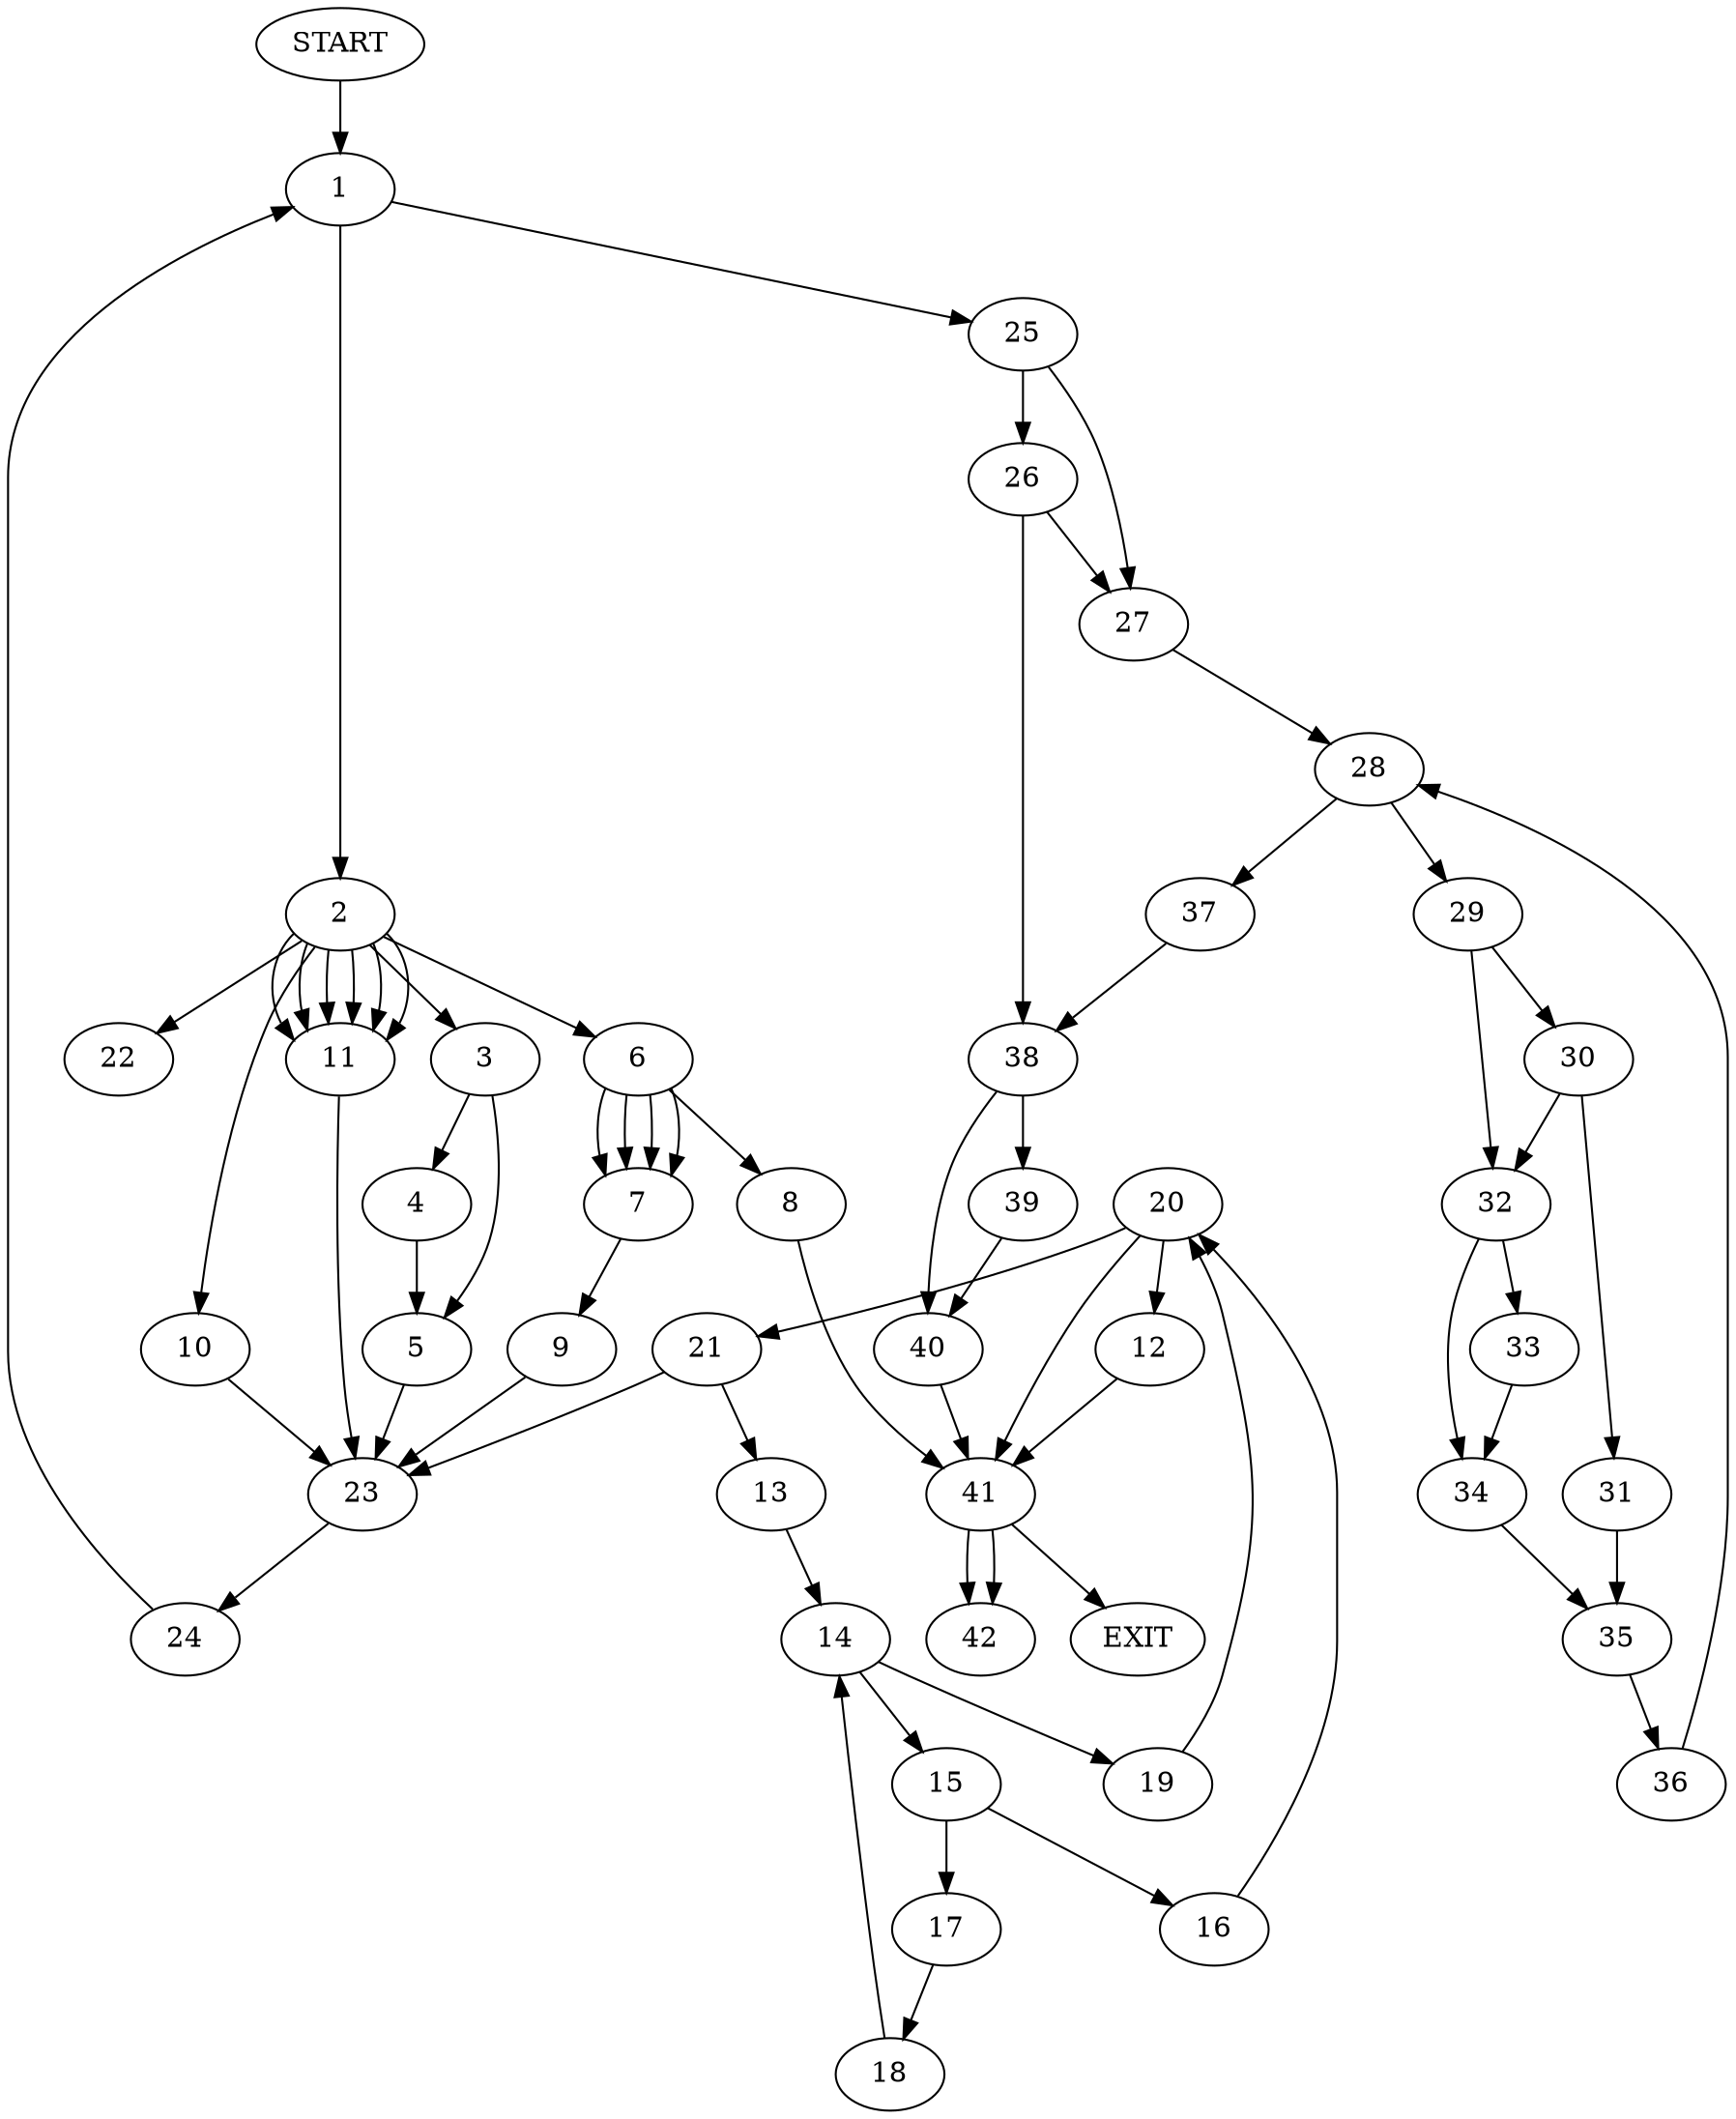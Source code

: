 digraph { 
0 [label="START"];
1;
2;
3;
4;
5;
6;
7;
8;
9;
10;
11;
12;
13;
14;
15;
16;
17;
18;
19;
20;
21;
22;
23;
24;
25;
26;
27;
28;
29;
30;
31;
32;
33;
34;
35;
36;
37;
38;
39;
40;
41;
42;
43[label="EXIT"];
0 -> 1;
1 -> 2;
1 -> 25;
2 -> 22;
2 -> 3;
2:s2 -> 6;
2:s3 -> 10;
2:s4 -> 11;
2:s5 -> 11;
2:s6 -> 11;
2:s7 -> 11;
2:s8 -> 11;
2:s9 -> 11;
20 -> 12;
21 -> 13;
3 -> 4;
3 -> 5;
4 -> 5;
5 -> 23;
6 -> 8;
6 -> 7;
6:s2 -> 7;
6:s3 -> 7;
6:s4 -> 7;
7 -> 9;
8 -> 41;
9 -> 23;
10 -> 23;
11 -> 23;
12 -> 41;
13 -> 14;
14 -> 15;
14 -> 19;
15 -> 16;
15 -> 17;
16 -> 20;
17 -> 18;
18 -> 14;
19 -> 20;
20 -> 41;
20 -> 21;
21 -> 23;
23 -> 24;
24 -> 1;
25 -> 27;
25 -> 26;
26 -> 27;
26 -> 38;
27 -> 28;
28 -> 29;
28 -> 37;
29 -> 30;
29 -> 32;
30 -> 31;
30 -> 32;
31 -> 35;
32 -> 33;
32 -> 34;
33 -> 34;
34 -> 35;
35 -> 36;
36 -> 28;
37 -> 38;
38 -> 40;
38 -> 39;
39 -> 40;
40 -> 41;
41 -> 43;
41 -> 42;
41:s2 -> 42;
}